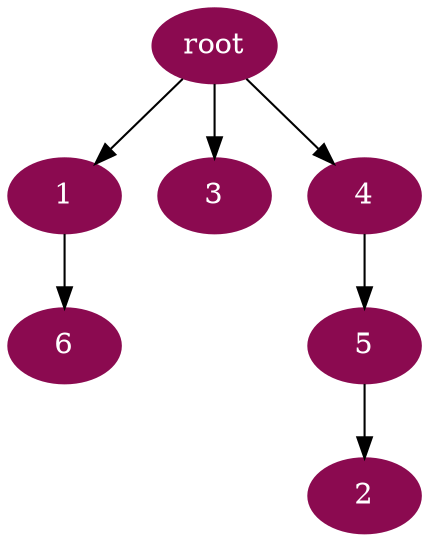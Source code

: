 digraph G {
node [color=deeppink4, style=filled, fontcolor=white];
"root" -> 1;
5 -> 2;
"root" -> 3;
"root" -> 4;
4 -> 5;
1 -> 6;
}
